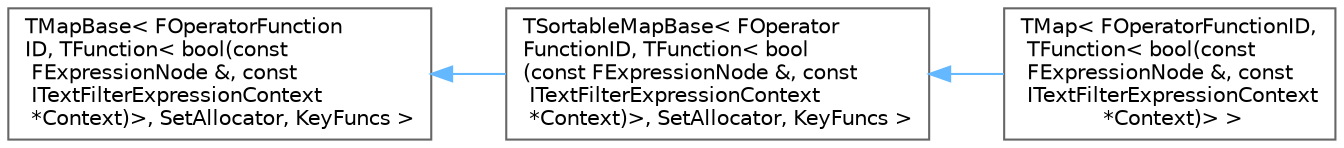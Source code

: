 digraph "Graphical Class Hierarchy"
{
 // INTERACTIVE_SVG=YES
 // LATEX_PDF_SIZE
  bgcolor="transparent";
  edge [fontname=Helvetica,fontsize=10,labelfontname=Helvetica,labelfontsize=10];
  node [fontname=Helvetica,fontsize=10,shape=box,height=0.2,width=0.4];
  rankdir="LR";
  Node0 [id="Node000000",label="TMapBase\< FOperatorFunction\lID, TFunction\< bool(const\l FExpressionNode &, const\l ITextFilterExpressionContext\l *Context)\>, SetAllocator, KeyFuncs \>",height=0.2,width=0.4,color="grey40", fillcolor="white", style="filled",URL="$d8/dad/classTMapBase.html",tooltip=" "];
  Node0 -> Node1 [id="edge7137_Node000000_Node000001",dir="back",color="steelblue1",style="solid",tooltip=" "];
  Node1 [id="Node000001",label="TSortableMapBase\< FOperator\lFunctionID, TFunction\< bool\l(const FExpressionNode &, const\l ITextFilterExpressionContext\l *Context)\>, SetAllocator, KeyFuncs \>",height=0.2,width=0.4,color="grey40", fillcolor="white", style="filled",URL="$de/df5/classTSortableMapBase.html",tooltip=" "];
  Node1 -> Node2 [id="edge7138_Node000001_Node000002",dir="back",color="steelblue1",style="solid",tooltip=" "];
  Node2 [id="Node000002",label="TMap\< FOperatorFunctionID,\l TFunction\< bool(const\l FExpressionNode &, const\l ITextFilterExpressionContext\l *Context)\> \>",height=0.2,width=0.4,color="grey40", fillcolor="white", style="filled",URL="$d8/da9/classTMap.html",tooltip=" "];
}
